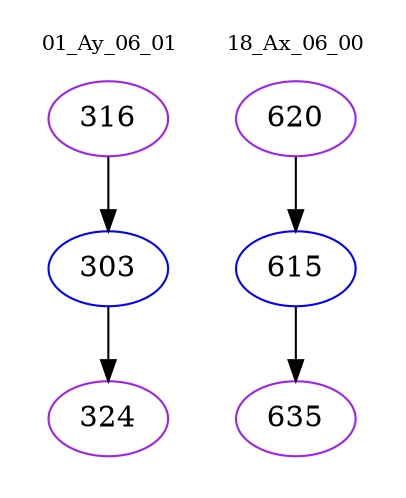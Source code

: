 digraph{
subgraph cluster_0 {
color = white
label = "01_Ay_06_01";
fontsize=10;
T0_316 [label="316", color="purple"]
T0_316 -> T0_303 [color="black"]
T0_303 [label="303", color="blue"]
T0_303 -> T0_324 [color="black"]
T0_324 [label="324", color="purple"]
}
subgraph cluster_1 {
color = white
label = "18_Ax_06_00";
fontsize=10;
T1_620 [label="620", color="purple"]
T1_620 -> T1_615 [color="black"]
T1_615 [label="615", color="blue"]
T1_615 -> T1_635 [color="black"]
T1_635 [label="635", color="purple"]
}
}
